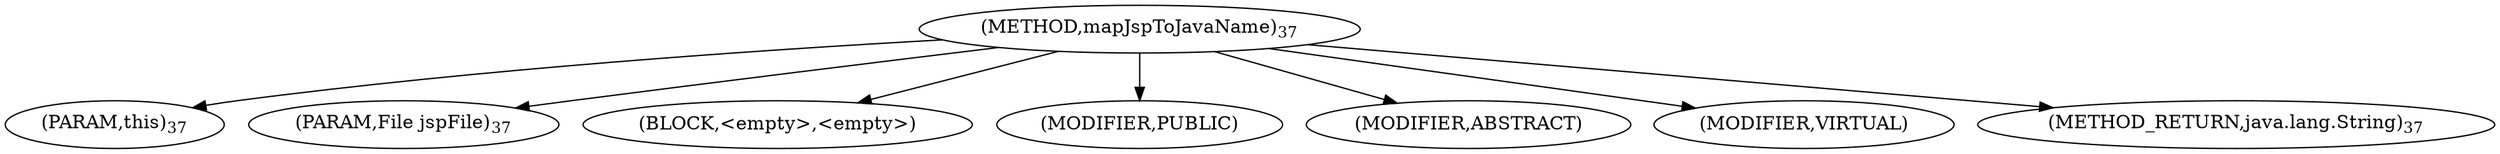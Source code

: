 digraph "mapJspToJavaName" {  
"7" [label = <(METHOD,mapJspToJavaName)<SUB>37</SUB>> ]
"8" [label = <(PARAM,this)<SUB>37</SUB>> ]
"9" [label = <(PARAM,File jspFile)<SUB>37</SUB>> ]
"10" [label = <(BLOCK,&lt;empty&gt;,&lt;empty&gt;)> ]
"11" [label = <(MODIFIER,PUBLIC)> ]
"12" [label = <(MODIFIER,ABSTRACT)> ]
"13" [label = <(MODIFIER,VIRTUAL)> ]
"14" [label = <(METHOD_RETURN,java.lang.String)<SUB>37</SUB>> ]
  "7" -> "8" 
  "7" -> "9" 
  "7" -> "10" 
  "7" -> "11" 
  "7" -> "12" 
  "7" -> "13" 
  "7" -> "14" 
}
